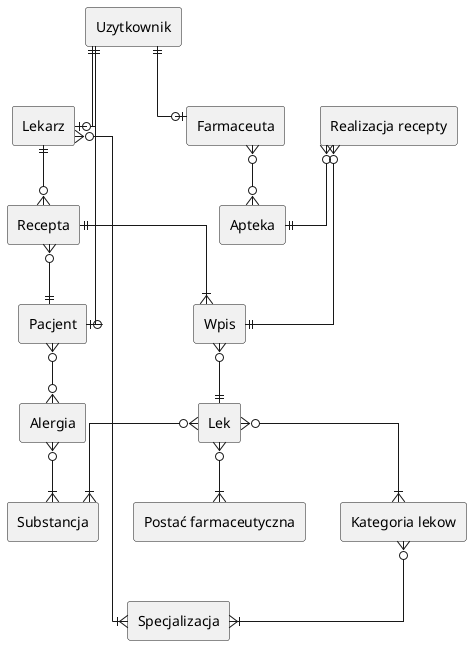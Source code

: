 @startuml
skinparam linetype ortho

rectangle "Pacjent" as pacjent {
}

rectangle "Lekarz" as lekarz {
}

rectangle "Lek" as lek {
}

rectangle "Substancja" as substancja {
}

rectangle "Apteka" as apteka {
}

rectangle "Farmaceuta" as aptekarz {
}

rectangle "Specjalizacja" as specjalizacja {
}

rectangle "Recepta" as recepta {
}

rectangle "Alergia" as alergia {
}

rectangle "Dawkowanie" as substancja {
}

rectangle "Uzytkownik" as użytkownik {
}

rectangle "Kategoria lekow" as kategoria_lekow {
}

rectangle "Realizacja recepty" as realizacja_recepty{
}

rectangle "Wpis" as wpis{
}

rectangle "Postać farmaceutyczna" as postac_farmaceutyczna{
}

użytkownik ||--o| pacjent
użytkownik ||--o| lekarz
użytkownik ||--o| aptekarz
lekarz }o--|{ specjalizacja
kategoria_lekow}o--|{ specjalizacja
pacjent }o--o{ alergia
lekarz ||--o{ recepta
recepta }o--|| pacjent
recepta ||--|{ wpis
wpis }o--|| lek
lek }o--|{ substancja
lek }o--|{ kategoria_lekow
aptekarz }o--o{ apteka
alergia }o--|{ substancja
realizacja_recepty}o--||wpis
realizacja_recepty}o--||apteka
lek }o--|{ postac_farmaceutyczna
@enduml